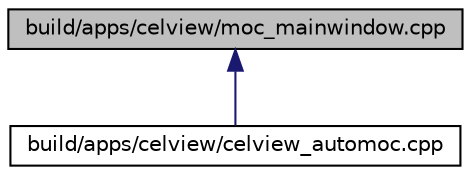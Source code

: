 digraph G
{
  edge [fontname="Helvetica",fontsize="10",labelfontname="Helvetica",labelfontsize="10"];
  node [fontname="Helvetica",fontsize="10",shape=record];
  Node1 [label="build/apps/celview/moc_mainwindow.cpp",height=0.2,width=0.4,color="black", fillcolor="grey75", style="filled" fontcolor="black"];
  Node1 -> Node2 [dir="back",color="midnightblue",fontsize="10",style="solid",fontname="Helvetica"];
  Node2 [label="build/apps/celview/celview_automoc.cpp",height=0.2,width=0.4,color="black", fillcolor="white", style="filled",URL="$celview__automoc_8cpp.html"];
}
